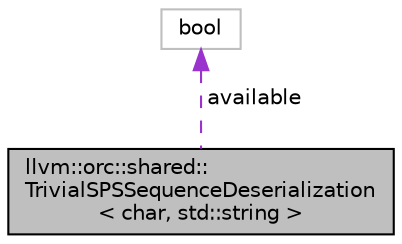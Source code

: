 digraph "llvm::orc::shared::TrivialSPSSequenceDeserialization&lt; char, std::string &gt;"
{
 // LATEX_PDF_SIZE
  bgcolor="transparent";
  edge [fontname="Helvetica",fontsize="10",labelfontname="Helvetica",labelfontsize="10"];
  node [fontname="Helvetica",fontsize="10",shape=record];
  Node1 [label="llvm::orc::shared::\lTrivialSPSSequenceDeserialization\l\< char, std::string \>",height=0.2,width=0.4,color="black", fillcolor="grey75", style="filled", fontcolor="black",tooltip="Trivial SPSSequence<char> -> std::string deserialization."];
  Node2 -> Node1 [dir="back",color="darkorchid3",fontsize="10",style="dashed",label=" available" ,fontname="Helvetica"];
  Node2 [label="bool",height=0.2,width=0.4,color="grey75",tooltip=" "];
}
